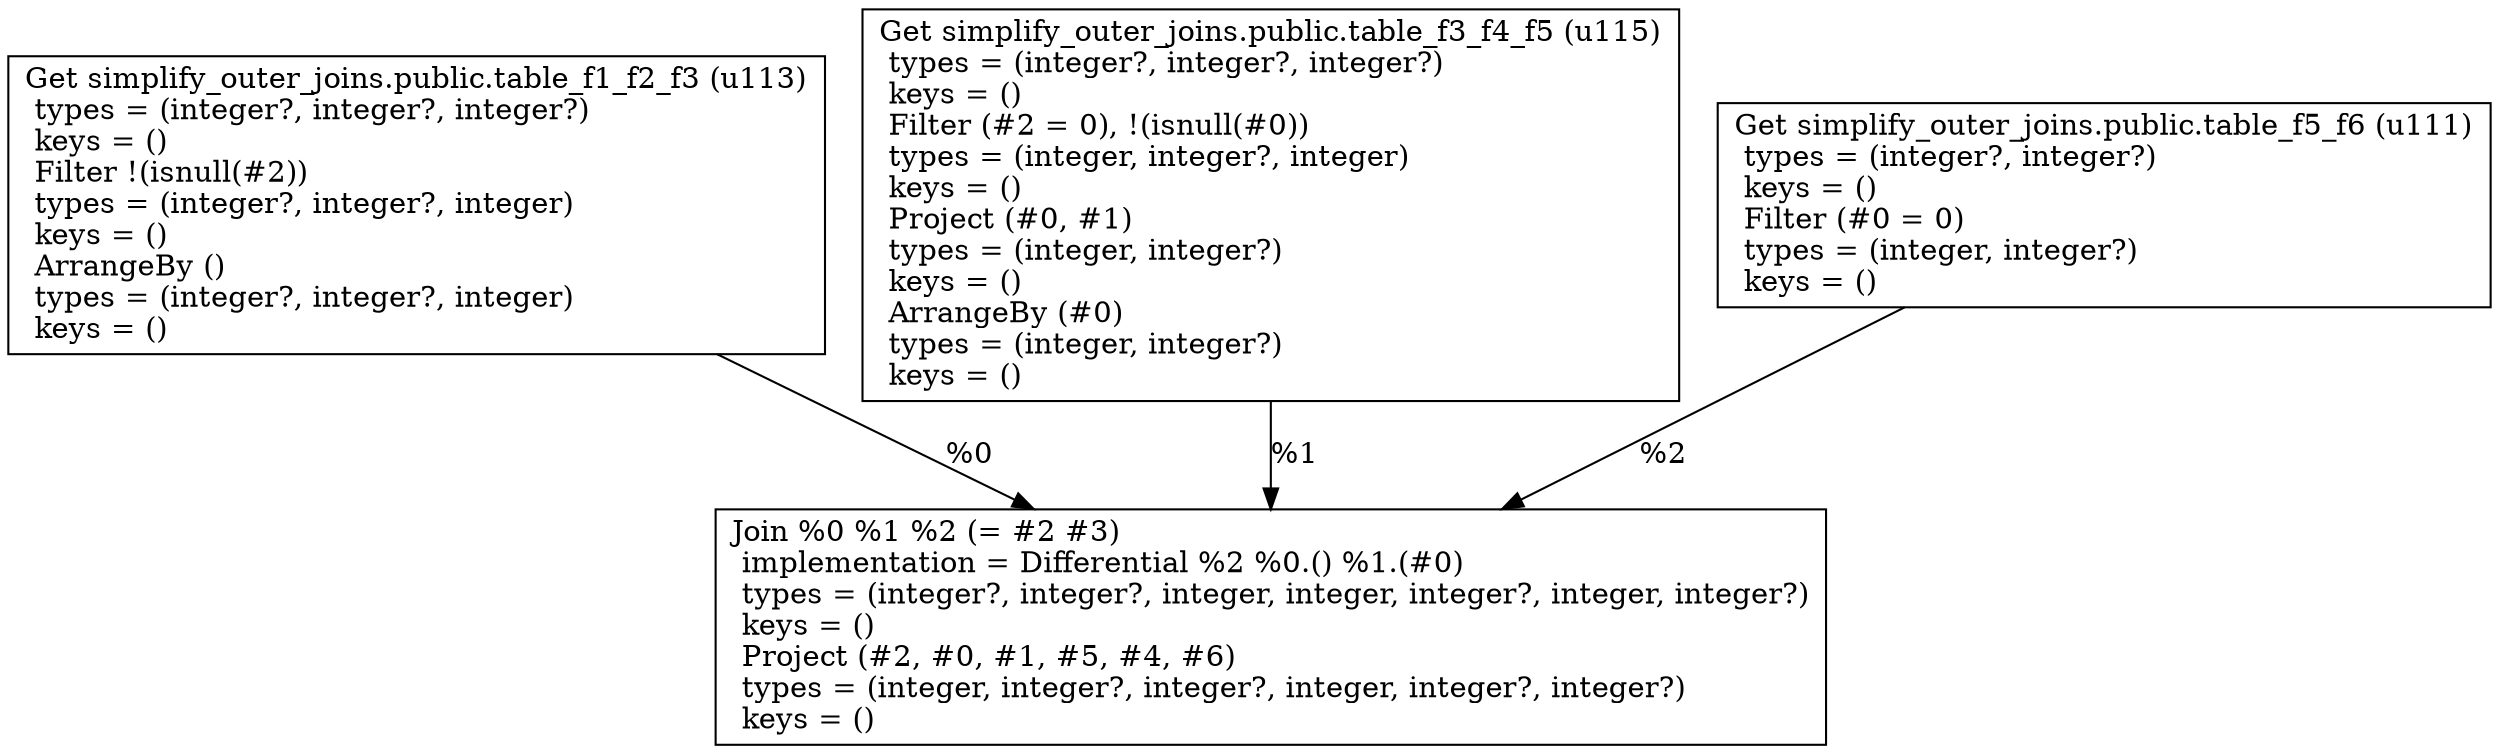 digraph G {
    node0 [shape = record, label=" Get simplify_outer_joins.public.table_f1_f2_f3 (u113)\l  types = (integer?, integer?, integer?)\l  keys = ()\l Filter !(isnull(#2))\l  types = (integer?, integer?, integer)\l  keys = ()\l ArrangeBy ()\l  types = (integer?, integer?, integer)\l  keys = ()\l"]
    node1 [shape = record, label=" Get simplify_outer_joins.public.table_f3_f4_f5 (u115)\l  types = (integer?, integer?, integer?)\l  keys = ()\l Filter (#2 = 0), !(isnull(#0))\l  types = (integer, integer?, integer)\l  keys = ()\l Project (#0, #1)\l  types = (integer, integer?)\l  keys = ()\l ArrangeBy (#0)\l  types = (integer, integer?)\l  keys = ()\l"]
    node2 [shape = record, label=" Get simplify_outer_joins.public.table_f5_f6 (u111)\l  types = (integer?, integer?)\l  keys = ()\l Filter (#0 = 0)\l  types = (integer, integer?)\l  keys = ()\l"]
    node3 [shape = record, label=" Join %0 %1 %2 (= #2 #3)\l  implementation = Differential %2 %0.() %1.(#0)\l  types = (integer?, integer?, integer, integer, integer?, integer, integer?)\l  keys = ()\l Project (#2, #0, #1, #5, #4, #6)\l  types = (integer, integer?, integer?, integer, integer?, integer?)\l  keys = ()\l"]
    node2 -> node3 [label = "%2\l"]
    node1 -> node3 [label = "%1\l"]
    node0 -> node3 [label = "%0\l"]
}
